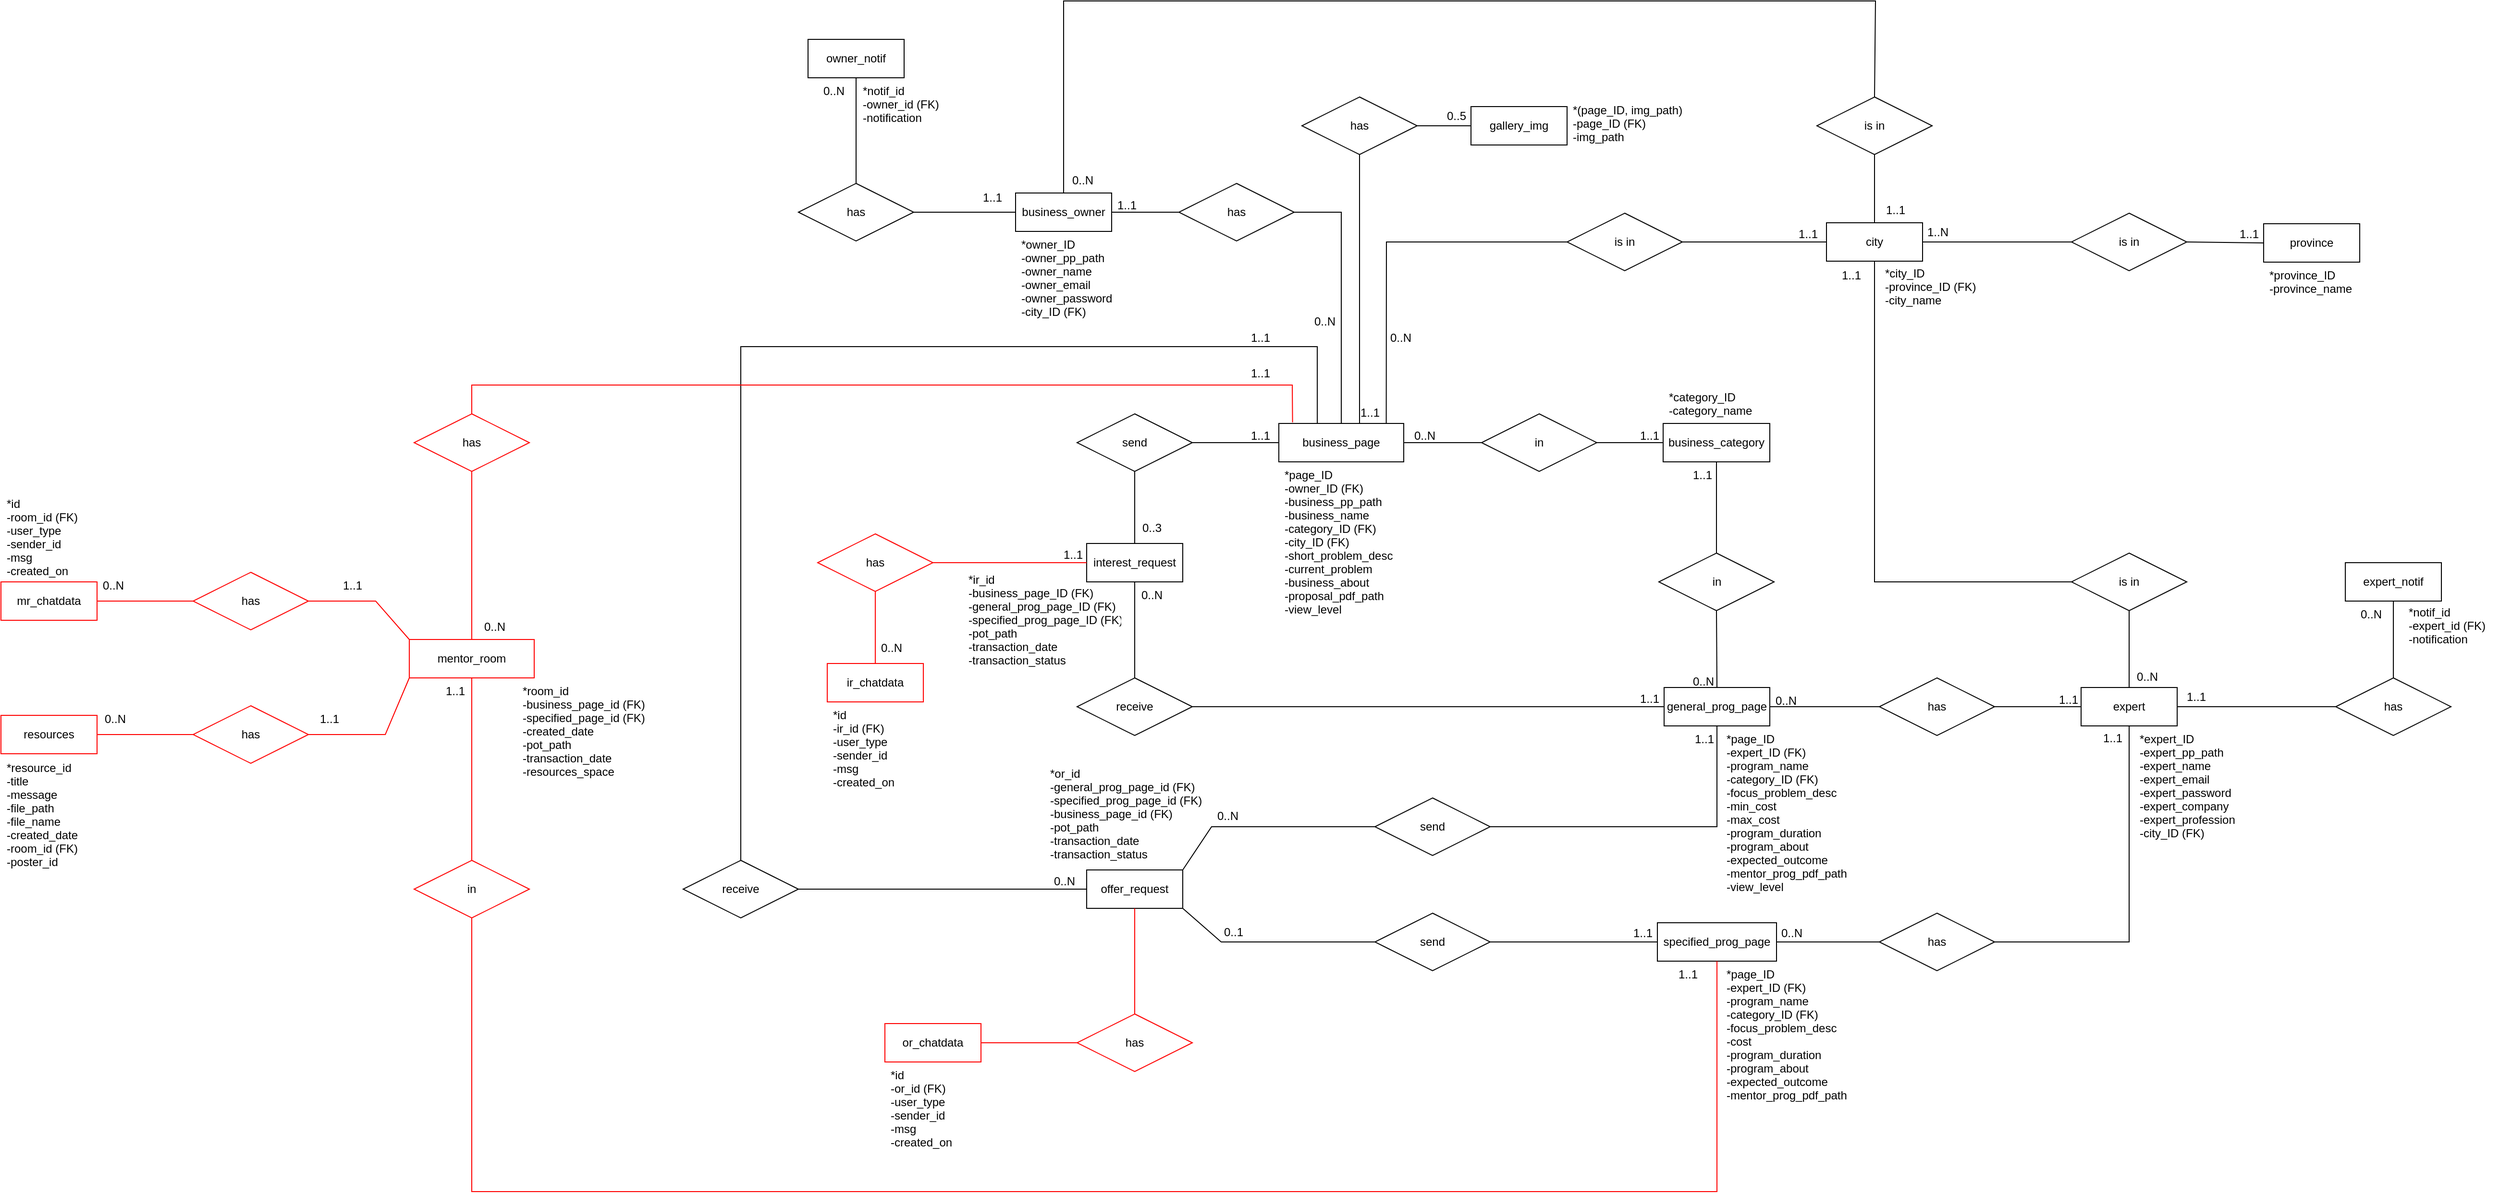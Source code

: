 <mxfile version="14.7.6" type="google"><diagram id="56Jv2GYge-hxZm409ZGD" name="Page-1"><mxGraphModel dx="2623" dy="1502" grid="1" gridSize="10" guides="1" tooltips="1" connect="1" arrows="1" fold="1" page="1" pageScale="1" pageWidth="850" pageHeight="1100" math="0" shadow="0"><root><mxCell id="0"/><mxCell id="1" parent="0"/><mxCell id="RQ4XxcJ_myaoVFRQcpxF-2" value="business_owner" style="whiteSpace=wrap;html=1;align=center;" parent="1" vertex="1"><mxGeometry x="166" y="-160" width="100" height="40" as="geometry"/></mxCell><mxCell id="RQ4XxcJ_myaoVFRQcpxF-5" value="*owner_ID&#10;-owner_pp_path&#10;-owner_name&#10;-owner_email&#10;-owner_password&#10;-city_ID (FK)" style="text;strokeColor=none;fillColor=none;spacingLeft=4;spacingRight=4;overflow=hidden;rotatable=0;points=[[0,0.5],[1,0.5]];portConstraint=eastwest;fontSize=12;" parent="1" vertex="1"><mxGeometry x="166" y="-120" width="114" height="120" as="geometry"/></mxCell><mxCell id="RQ4XxcJ_myaoVFRQcpxF-6" value="business_page" style="whiteSpace=wrap;html=1;align=center;" parent="1" vertex="1"><mxGeometry x="440" y="80" width="130" height="40" as="geometry"/></mxCell><mxCell id="RQ4XxcJ_myaoVFRQcpxF-7" value="has" style="shape=rhombus;perimeter=rhombusPerimeter;whiteSpace=wrap;html=1;align=center;" parent="1" vertex="1"><mxGeometry x="336" y="-170" width="120" height="60" as="geometry"/></mxCell><mxCell id="RQ4XxcJ_myaoVFRQcpxF-8" value="" style="endArrow=none;html=1;rounded=0;exitX=1;exitY=0.5;exitDx=0;exitDy=0;entryX=0;entryY=0.5;entryDx=0;entryDy=0;" parent="1" source="RQ4XxcJ_myaoVFRQcpxF-2" target="RQ4XxcJ_myaoVFRQcpxF-7" edge="1"><mxGeometry relative="1" as="geometry"><mxPoint x="266" y="-60" as="sourcePoint"/><mxPoint x="426" y="-60" as="targetPoint"/></mxGeometry></mxCell><mxCell id="RQ4XxcJ_myaoVFRQcpxF-9" value="" style="endArrow=none;html=1;rounded=0;exitX=1;exitY=0.5;exitDx=0;exitDy=0;entryX=0.5;entryY=0;entryDx=0;entryDy=0;" parent="1" source="RQ4XxcJ_myaoVFRQcpxF-7" target="RQ4XxcJ_myaoVFRQcpxF-6" edge="1"><mxGeometry relative="1" as="geometry"><mxPoint x="270" y="220" as="sourcePoint"/><mxPoint x="510" as="targetPoint"/><Array as="points"><mxPoint x="505" y="-140"/></Array></mxGeometry></mxCell><mxCell id="RQ4XxcJ_myaoVFRQcpxF-10" value="0..N" style="text;strokeColor=none;fillColor=none;spacingLeft=4;spacingRight=4;overflow=hidden;rotatable=0;points=[[0,0.5],[1,0.5]];portConstraint=eastwest;fontSize=12;" parent="1" vertex="1"><mxGeometry x="471" y="-40" width="40" height="30" as="geometry"/></mxCell><mxCell id="RQ4XxcJ_myaoVFRQcpxF-11" value="1..1" style="text;strokeColor=none;fillColor=none;spacingLeft=4;spacingRight=4;overflow=hidden;rotatable=0;points=[[0,0.5],[1,0.5]];portConstraint=eastwest;fontSize=12;" parent="1" vertex="1"><mxGeometry x="266" y="-161" width="40" height="30" as="geometry"/></mxCell><mxCell id="RQ4XxcJ_myaoVFRQcpxF-12" value="*page_ID&#10;-owner_ID (FK)&#10;-business_pp_path&#10;-business_name&#10;-category_ID (FK)&#10;-city_ID (FK)&#10;-short_problem_desc&#10;-current_problem&#10;-business_about&#10;-proposal_pdf_path&#10;-view_level" style="text;strokeColor=none;fillColor=none;spacingLeft=4;spacingRight=4;overflow=hidden;rotatable=0;points=[[0,0.5],[1,0.5]];portConstraint=eastwest;fontSize=12;" parent="1" vertex="1"><mxGeometry x="440" y="120" width="130" height="210" as="geometry"/></mxCell><mxCell id="RQ4XxcJ_myaoVFRQcpxF-13" value="gallery_img" style="whiteSpace=wrap;html=1;align=center;" parent="1" vertex="1"><mxGeometry x="640" y="-250" width="100" height="40" as="geometry"/></mxCell><mxCell id="RQ4XxcJ_myaoVFRQcpxF-14" value="has" style="shape=rhombus;perimeter=rhombusPerimeter;whiteSpace=wrap;html=1;align=center;" parent="1" vertex="1"><mxGeometry x="464" y="-260" width="120" height="60" as="geometry"/></mxCell><mxCell id="RQ4XxcJ_myaoVFRQcpxF-16" value="" style="endArrow=none;html=1;rounded=0;entryX=0.5;entryY=1;entryDx=0;entryDy=0;" parent="1" target="RQ4XxcJ_myaoVFRQcpxF-14" edge="1"><mxGeometry relative="1" as="geometry"><mxPoint x="524" y="80" as="sourcePoint"/><mxPoint x="524" y="-200" as="targetPoint"/></mxGeometry></mxCell><mxCell id="RQ4XxcJ_myaoVFRQcpxF-18" value="" style="endArrow=none;html=1;rounded=0;exitX=1;exitY=0.5;exitDx=0;exitDy=0;entryX=0;entryY=0.5;entryDx=0;entryDy=0;" parent="1" source="RQ4XxcJ_myaoVFRQcpxF-14" target="RQ4XxcJ_myaoVFRQcpxF-13" edge="1"><mxGeometry relative="1" as="geometry"><mxPoint x="490" y="-100" as="sourcePoint"/><mxPoint x="650" y="-100" as="targetPoint"/></mxGeometry></mxCell><mxCell id="RQ4XxcJ_myaoVFRQcpxF-19" value="0..5" style="text;strokeColor=none;fillColor=none;spacingLeft=4;spacingRight=4;overflow=hidden;rotatable=0;points=[[0,0.5],[1,0.5]];portConstraint=eastwest;fontSize=12;" parent="1" vertex="1"><mxGeometry x="609" y="-254" width="40" height="30" as="geometry"/></mxCell><mxCell id="RQ4XxcJ_myaoVFRQcpxF-20" value="1..1" style="text;strokeColor=none;fillColor=none;spacingLeft=4;spacingRight=4;overflow=hidden;rotatable=0;points=[[0,0.5],[1,0.5]];portConstraint=eastwest;fontSize=12;" parent="1" vertex="1"><mxGeometry x="519" y="55" width="40" height="30" as="geometry"/></mxCell><mxCell id="RQ4XxcJ_myaoVFRQcpxF-21" value="*(page_ID, img_path)&#10;-page_ID (FK)&#10;-img_path" style="text;strokeColor=none;fillColor=none;spacingLeft=4;spacingRight=4;overflow=hidden;rotatable=0;points=[[0,0.5],[1,0.5]];portConstraint=eastwest;fontSize=12;" parent="1" vertex="1"><mxGeometry x="740" y="-260" width="130" height="90" as="geometry"/></mxCell><mxCell id="RQ4XxcJ_myaoVFRQcpxF-22" value="expert" style="whiteSpace=wrap;html=1;align=center;" parent="1" vertex="1"><mxGeometry x="1275" y="355" width="100" height="40" as="geometry"/></mxCell><mxCell id="RQ4XxcJ_myaoVFRQcpxF-23" value="*expert_ID&#10;-expert_pp_path&#10;-expert_name&#10;-expert_email&#10;-expert_password&#10;-expert_company&#10;-expert_profession&#10;-city_ID (FK)&#10;" style="text;strokeColor=none;fillColor=none;spacingLeft=4;spacingRight=4;overflow=hidden;rotatable=0;points=[[0,0.5],[1,0.5]];portConstraint=eastwest;fontSize=12;" parent="1" vertex="1"><mxGeometry x="1330" y="395" width="120" height="130" as="geometry"/></mxCell><mxCell id="RQ4XxcJ_myaoVFRQcpxF-24" value="general_prog_page" style="whiteSpace=wrap;html=1;align=center;" parent="1" vertex="1"><mxGeometry x="841" y="355" width="110" height="40" as="geometry"/></mxCell><mxCell id="RQ4XxcJ_myaoVFRQcpxF-25" value="*page_ID&#10;-expert_ID (FK)&#10;-program_name&#10;-category_ID (FK)&#10;-focus_problem_desc&#10;-min_cost&#10;-max_cost&#10;-program_duration&#10;-program_about&#10;-expected_outcome&#10;-mentor_prog_pdf_path&#10;-view_level" style="text;strokeColor=none;fillColor=none;spacingLeft=4;spacingRight=4;overflow=hidden;rotatable=0;points=[[0,0.5],[1,0.5]];portConstraint=eastwest;fontSize=12;" parent="1" vertex="1"><mxGeometry x="900" y="395" width="160" height="190" as="geometry"/></mxCell><mxCell id="RQ4XxcJ_myaoVFRQcpxF-28" value="has" style="shape=rhombus;perimeter=rhombusPerimeter;whiteSpace=wrap;html=1;align=center;" parent="1" vertex="1"><mxGeometry x="1065" y="345" width="120" height="60" as="geometry"/></mxCell><mxCell id="RQ4XxcJ_myaoVFRQcpxF-29" value="" style="endArrow=none;html=1;rounded=0;exitX=0;exitY=0.5;exitDx=0;exitDy=0;entryX=1;entryY=0.5;entryDx=0;entryDy=0;" parent="1" source="RQ4XxcJ_myaoVFRQcpxF-22" target="RQ4XxcJ_myaoVFRQcpxF-28" edge="1"><mxGeometry relative="1" as="geometry"><mxPoint x="870" y="335" as="sourcePoint"/><mxPoint x="1030" y="335" as="targetPoint"/></mxGeometry></mxCell><mxCell id="RQ4XxcJ_myaoVFRQcpxF-30" value="" style="endArrow=none;html=1;rounded=0;exitX=0;exitY=0.5;exitDx=0;exitDy=0;entryX=1;entryY=0.5;entryDx=0;entryDy=0;" parent="1" source="RQ4XxcJ_myaoVFRQcpxF-28" target="RQ4XxcJ_myaoVFRQcpxF-24" edge="1"><mxGeometry relative="1" as="geometry"><mxPoint x="1049" y="195" as="sourcePoint"/><mxPoint x="1020" y="380" as="targetPoint"/></mxGeometry></mxCell><mxCell id="RQ4XxcJ_myaoVFRQcpxF-31" value="0..N" style="text;strokeColor=none;fillColor=none;spacingLeft=4;spacingRight=4;overflow=hidden;rotatable=0;points=[[0,0.5],[1,0.5]];portConstraint=eastwest;fontSize=12;" parent="1" vertex="1"><mxGeometry x="951" y="355" width="40" height="30" as="geometry"/></mxCell><mxCell id="RQ4XxcJ_myaoVFRQcpxF-32" value="1..1" style="text;strokeColor=none;fillColor=none;spacingLeft=4;spacingRight=4;overflow=hidden;rotatable=0;points=[[0,0.5],[1,0.5]];portConstraint=eastwest;fontSize=12;" parent="1" vertex="1"><mxGeometry x="1246" y="354" width="40" height="30" as="geometry"/></mxCell><mxCell id="RQ4XxcJ_myaoVFRQcpxF-35" value="business_category" style="whiteSpace=wrap;html=1;align=center;" parent="1" vertex="1"><mxGeometry x="840" y="80" width="111" height="40" as="geometry"/></mxCell><mxCell id="RQ4XxcJ_myaoVFRQcpxF-36" value="*category_ID&#10;-category_name" style="text;strokeColor=none;fillColor=none;spacingLeft=4;spacingRight=4;overflow=hidden;rotatable=0;points=[[0,0.5],[1,0.5]];portConstraint=eastwest;fontSize=12;" parent="1" vertex="1"><mxGeometry x="840" y="39" width="111" height="40" as="geometry"/></mxCell><mxCell id="RQ4XxcJ_myaoVFRQcpxF-38" value="in" style="shape=rhombus;perimeter=rhombusPerimeter;whiteSpace=wrap;html=1;align=center;" parent="1" vertex="1"><mxGeometry x="835.5" y="215" width="120" height="60" as="geometry"/></mxCell><mxCell id="RQ4XxcJ_myaoVFRQcpxF-39" value="" style="endArrow=none;html=1;rounded=0;entryX=0.5;entryY=1;entryDx=0;entryDy=0;exitX=0.5;exitY=0;exitDx=0;exitDy=0;" parent="1" source="RQ4XxcJ_myaoVFRQcpxF-24" target="RQ4XxcJ_myaoVFRQcpxF-38" edge="1"><mxGeometry relative="1" as="geometry"><mxPoint x="1310" y="40" as="sourcePoint"/><mxPoint x="1090" y="370" as="targetPoint"/></mxGeometry></mxCell><mxCell id="RQ4XxcJ_myaoVFRQcpxF-40" value="" style="endArrow=none;html=1;rounded=0;exitX=0.5;exitY=0;exitDx=0;exitDy=0;entryX=0.5;entryY=1;entryDx=0;entryDy=0;" parent="1" source="RQ4XxcJ_myaoVFRQcpxF-38" target="RQ4XxcJ_myaoVFRQcpxF-35" edge="1"><mxGeometry relative="1" as="geometry"><mxPoint x="665" y="640" as="sourcePoint"/><mxPoint x="970" y="140" as="targetPoint"/></mxGeometry></mxCell><mxCell id="RQ4XxcJ_myaoVFRQcpxF-41" value="1..1" style="text;strokeColor=none;fillColor=none;spacingLeft=4;spacingRight=4;overflow=hidden;rotatable=0;points=[[0,0.5],[1,0.5]];portConstraint=eastwest;fontSize=12;" parent="1" vertex="1"><mxGeometry x="810" y="79" width="40" height="30" as="geometry"/></mxCell><mxCell id="RQ4XxcJ_myaoVFRQcpxF-42" value="0..N" style="text;strokeColor=none;fillColor=none;spacingLeft=4;spacingRight=4;overflow=hidden;rotatable=0;points=[[0,0.5],[1,0.5]];portConstraint=eastwest;fontSize=12;" parent="1" vertex="1"><mxGeometry x="865" y="335" width="40" height="30" as="geometry"/></mxCell><mxCell id="RQ4XxcJ_myaoVFRQcpxF-43" value="in" style="shape=rhombus;perimeter=rhombusPerimeter;whiteSpace=wrap;html=1;align=center;" parent="1" vertex="1"><mxGeometry x="651" y="70" width="120" height="60" as="geometry"/></mxCell><mxCell id="RQ4XxcJ_myaoVFRQcpxF-44" value="" style="endArrow=none;html=1;rounded=0;entryX=0;entryY=0.5;entryDx=0;entryDy=0;exitX=1;exitY=0.5;exitDx=0;exitDy=0;" parent="1" source="RQ4XxcJ_myaoVFRQcpxF-6" target="RQ4XxcJ_myaoVFRQcpxF-43" edge="1"><mxGeometry relative="1" as="geometry"><mxPoint x="820" y="-80" as="sourcePoint"/><mxPoint x="1061" y="500.0" as="targetPoint"/><Array as="points"/></mxGeometry></mxCell><mxCell id="RQ4XxcJ_myaoVFRQcpxF-45" value="" style="endArrow=none;html=1;rounded=0;entryX=1;entryY=0.5;entryDx=0;entryDy=0;exitX=0;exitY=0.5;exitDx=0;exitDy=0;" parent="1" source="RQ4XxcJ_myaoVFRQcpxF-35" target="RQ4XxcJ_myaoVFRQcpxF-43" edge="1"><mxGeometry relative="1" as="geometry"><mxPoint x="790" y="130" as="sourcePoint"/><mxPoint x="1095" y="640" as="targetPoint"/></mxGeometry></mxCell><mxCell id="RQ4XxcJ_myaoVFRQcpxF-46" value="0..N" style="text;strokeColor=none;fillColor=none;spacingLeft=4;spacingRight=4;overflow=hidden;rotatable=0;points=[[0,0.5],[1,0.5]];portConstraint=eastwest;fontSize=12;" parent="1" vertex="1"><mxGeometry x="575" y="79" width="40" height="30" as="geometry"/></mxCell><mxCell id="RQ4XxcJ_myaoVFRQcpxF-47" value="1..1" style="text;strokeColor=none;fillColor=none;spacingLeft=4;spacingRight=4;overflow=hidden;rotatable=0;points=[[0,0.5],[1,0.5]];portConstraint=eastwest;fontSize=12;" parent="1" vertex="1"><mxGeometry x="865" y="120" width="40" height="30" as="geometry"/></mxCell><mxCell id="87dEAbkH488EoLrKw_zq-1" value="interest_request" style="whiteSpace=wrap;html=1;align=center;" parent="1" vertex="1"><mxGeometry x="240" y="205" width="100" height="40" as="geometry"/></mxCell><mxCell id="87dEAbkH488EoLrKw_zq-2" value="send" style="shape=rhombus;perimeter=rhombusPerimeter;whiteSpace=wrap;html=1;align=center;" parent="1" vertex="1"><mxGeometry x="230" y="70" width="120" height="60" as="geometry"/></mxCell><mxCell id="87dEAbkH488EoLrKw_zq-3" value="" style="endArrow=none;html=1;rounded=0;entryX=0;entryY=0.5;entryDx=0;entryDy=0;exitX=1;exitY=0.5;exitDx=0;exitDy=0;" parent="1" source="87dEAbkH488EoLrKw_zq-2" target="RQ4XxcJ_myaoVFRQcpxF-6" edge="1"><mxGeometry relative="1" as="geometry"><mxPoint x="100" y="20" as="sourcePoint"/><mxPoint x="260" y="20" as="targetPoint"/><Array as="points"/></mxGeometry></mxCell><mxCell id="87dEAbkH488EoLrKw_zq-5" value="" style="endArrow=none;html=1;rounded=0;exitX=0.5;exitY=1;exitDx=0;exitDy=0;entryX=0.5;entryY=0;entryDx=0;entryDy=0;" parent="1" source="87dEAbkH488EoLrKw_zq-2" target="87dEAbkH488EoLrKw_zq-1" edge="1"><mxGeometry relative="1" as="geometry"><mxPoint x="150" y="175" as="sourcePoint"/><mxPoint x="310" y="175" as="targetPoint"/></mxGeometry></mxCell><mxCell id="87dEAbkH488EoLrKw_zq-8" value="0..3" style="text;strokeColor=none;fillColor=none;spacingLeft=4;spacingRight=4;overflow=hidden;rotatable=0;points=[[0,0.5],[1,0.5]];portConstraint=eastwest;fontSize=12;" parent="1" vertex="1"><mxGeometry x="292" y="175" width="40" height="30" as="geometry"/></mxCell><mxCell id="87dEAbkH488EoLrKw_zq-9" value="1..1" style="text;strokeColor=none;fillColor=none;spacingLeft=4;spacingRight=4;overflow=hidden;rotatable=0;points=[[0,0.5],[1,0.5]];portConstraint=eastwest;fontSize=12;" parent="1" vertex="1"><mxGeometry x="405" y="79" width="40" height="30" as="geometry"/></mxCell><mxCell id="87dEAbkH488EoLrKw_zq-10" value="*ir_id&#10;-business_page_ID (FK)&#10;-general_prog_page_ID (FK)&#10;-specified_prog_page_ID (FK)&#10;-pot_path&#10;-transaction_date&#10;-transaction_status" style="text;strokeColor=none;fillColor=none;spacingLeft=4;spacingRight=4;overflow=hidden;rotatable=0;points=[[0,0.5],[1,0.5]];portConstraint=eastwest;fontSize=12;" parent="1" vertex="1"><mxGeometry x="111" y="229" width="170" height="121" as="geometry"/></mxCell><mxCell id="87dEAbkH488EoLrKw_zq-12" value="receive" style="shape=rhombus;perimeter=rhombusPerimeter;whiteSpace=wrap;html=1;align=center;" parent="1" vertex="1"><mxGeometry x="230" y="345" width="120" height="60" as="geometry"/></mxCell><mxCell id="87dEAbkH488EoLrKw_zq-13" value="" style="endArrow=none;html=1;rounded=0;exitX=0.5;exitY=1;exitDx=0;exitDy=0;entryX=0.5;entryY=0;entryDx=0;entryDy=0;" parent="1" source="87dEAbkH488EoLrKw_zq-1" target="87dEAbkH488EoLrKw_zq-12" edge="1"><mxGeometry relative="1" as="geometry"><mxPoint x="440" y="385" as="sourcePoint"/><mxPoint x="600" y="385" as="targetPoint"/></mxGeometry></mxCell><mxCell id="87dEAbkH488EoLrKw_zq-14" value="" style="endArrow=none;html=1;rounded=0;exitX=1;exitY=0.5;exitDx=0;exitDy=0;entryX=0;entryY=0.5;entryDx=0;entryDy=0;" parent="1" source="87dEAbkH488EoLrKw_zq-12" target="RQ4XxcJ_myaoVFRQcpxF-24" edge="1"><mxGeometry relative="1" as="geometry"><mxPoint x="-110" y="430" as="sourcePoint"/><mxPoint x="900" y="440" as="targetPoint"/><Array as="points"/></mxGeometry></mxCell><mxCell id="87dEAbkH488EoLrKw_zq-15" value="0..N" style="text;strokeColor=none;fillColor=none;spacingLeft=4;spacingRight=4;overflow=hidden;rotatable=0;points=[[0,0.5],[1,0.5]];portConstraint=eastwest;fontSize=12;" parent="1" vertex="1"><mxGeometry x="291" y="245" width="40" height="30" as="geometry"/></mxCell><mxCell id="87dEAbkH488EoLrKw_zq-16" value="1..1" style="text;strokeColor=none;fillColor=none;spacingLeft=4;spacingRight=4;overflow=hidden;rotatable=0;points=[[0,0.5],[1,0.5]];portConstraint=eastwest;fontSize=12;" parent="1" vertex="1"><mxGeometry x="810" y="353" width="40" height="30" as="geometry"/></mxCell><mxCell id="87dEAbkH488EoLrKw_zq-22" value="specified_prog_page" style="whiteSpace=wrap;html=1;align=center;" parent="1" vertex="1"><mxGeometry x="834" y="600" width="124" height="40" as="geometry"/></mxCell><mxCell id="87dEAbkH488EoLrKw_zq-23" value="has" style="shape=rhombus;perimeter=rhombusPerimeter;whiteSpace=wrap;html=1;align=center;" parent="1" vertex="1"><mxGeometry x="1065" y="590" width="120" height="60" as="geometry"/></mxCell><mxCell id="87dEAbkH488EoLrKw_zq-24" value="" style="endArrow=none;html=1;rounded=0;exitX=0.5;exitY=1;exitDx=0;exitDy=0;entryX=1;entryY=0.5;entryDx=0;entryDy=0;" parent="1" source="RQ4XxcJ_myaoVFRQcpxF-22" target="87dEAbkH488EoLrKw_zq-23" edge="1"><mxGeometry relative="1" as="geometry"><mxPoint x="1160" y="480" as="sourcePoint"/><mxPoint x="1325" y="620" as="targetPoint"/><Array as="points"><mxPoint x="1325" y="620"/></Array></mxGeometry></mxCell><mxCell id="87dEAbkH488EoLrKw_zq-25" value="" style="endArrow=none;html=1;rounded=0;exitX=1;exitY=0.5;exitDx=0;exitDy=0;entryX=0;entryY=0.5;entryDx=0;entryDy=0;" parent="1" source="87dEAbkH488EoLrKw_zq-22" target="87dEAbkH488EoLrKw_zq-23" edge="1"><mxGeometry relative="1" as="geometry"><mxPoint x="1080" y="740" as="sourcePoint"/><mxPoint x="1240" y="740" as="targetPoint"/></mxGeometry></mxCell><mxCell id="87dEAbkH488EoLrKw_zq-26" value="*page_ID&#10;-expert_ID (FK)&#10;-program_name&#10;-category_ID (FK)&#10;-focus_problem_desc&#10;-cost&#10;-program_duration&#10;-program_about&#10;-expected_outcome&#10;-mentor_prog_pdf_path" style="text;strokeColor=none;fillColor=none;spacingLeft=4;spacingRight=4;overflow=hidden;rotatable=0;points=[[0,0.5],[1,0.5]];portConstraint=eastwest;fontSize=12;" parent="1" vertex="1"><mxGeometry x="900" y="640" width="160" height="170" as="geometry"/></mxCell><mxCell id="87dEAbkH488EoLrKw_zq-29" value="send" style="shape=rhombus;perimeter=rhombusPerimeter;whiteSpace=wrap;html=1;align=center;" parent="1" vertex="1"><mxGeometry x="540" y="470" width="120" height="60" as="geometry"/></mxCell><mxCell id="87dEAbkH488EoLrKw_zq-30" value="" style="endArrow=none;html=1;rounded=0;exitX=0.5;exitY=1;exitDx=0;exitDy=0;entryX=1;entryY=0.5;entryDx=0;entryDy=0;" parent="1" source="RQ4XxcJ_myaoVFRQcpxF-24" target="87dEAbkH488EoLrKw_zq-29" edge="1"><mxGeometry relative="1" as="geometry"><mxPoint x="670" y="420" as="sourcePoint"/><mxPoint x="830" y="420" as="targetPoint"/><Array as="points"><mxPoint x="896" y="500"/></Array></mxGeometry></mxCell><mxCell id="87dEAbkH488EoLrKw_zq-31" value="" style="endArrow=none;html=1;rounded=0;exitX=1;exitY=0;exitDx=0;exitDy=0;entryX=0;entryY=0.5;entryDx=0;entryDy=0;" parent="1" source="hScywcpAkUDBqPMmR8fS-2" target="87dEAbkH488EoLrKw_zq-29" edge="1"><mxGeometry relative="1" as="geometry"><mxPoint x="358" y="500" as="sourcePoint"/><mxPoint x="670" y="440" as="targetPoint"/><Array as="points"><mxPoint x="370" y="500"/></Array></mxGeometry></mxCell><mxCell id="87dEAbkH488EoLrKw_zq-38" value="1..1" style="text;strokeColor=none;fillColor=none;spacingLeft=4;spacingRight=4;overflow=hidden;rotatable=0;points=[[0,0.5],[1,0.5]];portConstraint=eastwest;fontSize=12;" parent="1" vertex="1"><mxGeometry x="867" y="395" width="40" height="30" as="geometry"/></mxCell><mxCell id="87dEAbkH488EoLrKw_zq-43" value="0..N" style="text;strokeColor=none;fillColor=none;spacingLeft=4;spacingRight=4;overflow=hidden;rotatable=0;points=[[0,0.5],[1,0.5]];portConstraint=eastwest;fontSize=12;" parent="1" vertex="1"><mxGeometry x="957" y="597" width="40" height="30" as="geometry"/></mxCell><mxCell id="87dEAbkH488EoLrKw_zq-44" value="1..1" style="text;strokeColor=none;fillColor=none;spacingLeft=4;spacingRight=4;overflow=hidden;rotatable=0;points=[[0,0.5],[1,0.5]];portConstraint=eastwest;fontSize=12;" parent="1" vertex="1"><mxGeometry x="1292" y="394" width="40" height="30" as="geometry"/></mxCell><mxCell id="87dEAbkH488EoLrKw_zq-65" value="send" style="shape=rhombus;perimeter=rhombusPerimeter;whiteSpace=wrap;html=1;align=center;" parent="1" vertex="1"><mxGeometry x="540" y="590" width="120" height="60" as="geometry"/></mxCell><mxCell id="87dEAbkH488EoLrKw_zq-66" value="" style="endArrow=none;html=1;rounded=0;exitX=1;exitY=0.5;exitDx=0;exitDy=0;entryX=0;entryY=0.5;entryDx=0;entryDy=0;" parent="1" source="87dEAbkH488EoLrKw_zq-65" target="87dEAbkH488EoLrKw_zq-22" edge="1"><mxGeometry relative="1" as="geometry"><mxPoint x="620" y="710" as="sourcePoint"/><mxPoint x="780" y="710" as="targetPoint"/></mxGeometry></mxCell><mxCell id="87dEAbkH488EoLrKw_zq-67" value="" style="endArrow=none;html=1;rounded=0;exitX=1;exitY=1;exitDx=0;exitDy=0;entryX=0;entryY=0.5;entryDx=0;entryDy=0;" parent="1" source="hScywcpAkUDBqPMmR8fS-2" target="87dEAbkH488EoLrKw_zq-65" edge="1"><mxGeometry relative="1" as="geometry"><mxPoint x="361" y="620" as="sourcePoint"/><mxPoint x="760" y="640" as="targetPoint"/><Array as="points"><mxPoint x="380" y="620"/></Array></mxGeometry></mxCell><mxCell id="87dEAbkH488EoLrKw_zq-69" value="1..1" style="text;strokeColor=none;fillColor=none;spacingLeft=4;spacingRight=4;overflow=hidden;rotatable=0;points=[[0,0.5],[1,0.5]];portConstraint=eastwest;fontSize=12;" parent="1" vertex="1"><mxGeometry x="803" y="597" width="40" height="30" as="geometry"/></mxCell><mxCell id="87dEAbkH488EoLrKw_zq-71" value="receive" style="shape=rhombus;perimeter=rhombusPerimeter;whiteSpace=wrap;html=1;align=center;" parent="1" vertex="1"><mxGeometry x="-180" y="535" width="120" height="60" as="geometry"/></mxCell><mxCell id="87dEAbkH488EoLrKw_zq-73" value="" style="endArrow=none;html=1;rounded=0;entryX=0.5;entryY=0;entryDx=0;entryDy=0;exitX=0.308;exitY=-0.001;exitDx=0;exitDy=0;exitPerimeter=0;" parent="1" source="RQ4XxcJ_myaoVFRQcpxF-6" target="87dEAbkH488EoLrKw_zq-71" edge="1"><mxGeometry relative="1" as="geometry"><mxPoint x="480" as="sourcePoint"/><mxPoint y="470" as="targetPoint"/><Array as="points"><mxPoint x="480"/><mxPoint x="-120"/></Array></mxGeometry></mxCell><mxCell id="87dEAbkH488EoLrKw_zq-77" value="1..1" style="text;strokeColor=none;fillColor=none;spacingLeft=4;spacingRight=4;overflow=hidden;rotatable=0;points=[[0,0.5],[1,0.5]];portConstraint=eastwest;fontSize=12;" parent="1" vertex="1"><mxGeometry x="405" y="-23" width="40" height="30" as="geometry"/></mxCell><mxCell id="PFNop3vmHrdQkS1Dq-C8-2" value="province" style="whiteSpace=wrap;html=1;align=center;" parent="1" vertex="1"><mxGeometry x="1465" y="-128" width="100" height="40" as="geometry"/></mxCell><mxCell id="PFNop3vmHrdQkS1Dq-C8-3" value="*province_ID&#10;-province_name" style="text;strokeColor=none;fillColor=none;spacingLeft=4;spacingRight=4;overflow=hidden;rotatable=0;points=[[0,0.5],[1,0.5]];portConstraint=eastwest;fontSize=12;" parent="1" vertex="1"><mxGeometry x="1465" y="-88" width="100" height="60" as="geometry"/></mxCell><mxCell id="PFNop3vmHrdQkS1Dq-C8-4" value="is in" style="shape=rhombus;perimeter=rhombusPerimeter;whiteSpace=wrap;html=1;align=center;" parent="1" vertex="1"><mxGeometry x="1265" y="-139" width="120" height="60" as="geometry"/></mxCell><mxCell id="PFNop3vmHrdQkS1Dq-C8-6" value="city" style="whiteSpace=wrap;html=1;align=center;" parent="1" vertex="1"><mxGeometry x="1010" y="-129" width="100" height="40" as="geometry"/></mxCell><mxCell id="PFNop3vmHrdQkS1Dq-C8-7" value="*city_ID&#10;-province_ID (FK)&#10;-city_name" style="text;strokeColor=none;fillColor=none;spacingLeft=4;spacingRight=4;overflow=hidden;rotatable=0;points=[[0,0.5],[1,0.5]];portConstraint=eastwest;fontSize=12;" parent="1" vertex="1"><mxGeometry x="1065" y="-90" width="110" height="60" as="geometry"/></mxCell><mxCell id="PFNop3vmHrdQkS1Dq-C8-9" value="" style="endArrow=none;html=1;rounded=0;entryX=1;entryY=0.5;entryDx=0;entryDy=0;exitX=0;exitY=0.5;exitDx=0;exitDy=0;" parent="1" source="PFNop3vmHrdQkS1Dq-C8-2" target="PFNop3vmHrdQkS1Dq-C8-4" edge="1"><mxGeometry relative="1" as="geometry"><mxPoint x="1425" y="-68" as="sourcePoint"/><mxPoint x="1275" y="-28" as="targetPoint"/></mxGeometry></mxCell><mxCell id="PFNop3vmHrdQkS1Dq-C8-10" value="" style="endArrow=none;html=1;rounded=0;entryX=1;entryY=0.5;entryDx=0;entryDy=0;exitX=0;exitY=0.5;exitDx=0;exitDy=0;" parent="1" source="PFNop3vmHrdQkS1Dq-C8-4" target="PFNop3vmHrdQkS1Dq-C8-6" edge="1"><mxGeometry relative="1" as="geometry"><mxPoint x="1334" y="-29" as="sourcePoint"/><mxPoint x="1474" y="-149" as="targetPoint"/></mxGeometry></mxCell><mxCell id="PFNop3vmHrdQkS1Dq-C8-11" value="1..N" style="text;strokeColor=none;fillColor=none;spacingLeft=4;spacingRight=4;overflow=hidden;rotatable=0;points=[[0,0.5],[1,0.5]];portConstraint=eastwest;fontSize=12;" parent="1" vertex="1"><mxGeometry x="1109" y="-133" width="40" height="30" as="geometry"/></mxCell><mxCell id="PFNop3vmHrdQkS1Dq-C8-12" value="1..1" style="text;strokeColor=none;fillColor=none;spacingLeft=4;spacingRight=4;overflow=hidden;rotatable=0;points=[[0,0.5],[1,0.5]];portConstraint=eastwest;fontSize=12;" parent="1" vertex="1"><mxGeometry x="1434" y="-131" width="40" height="30" as="geometry"/></mxCell><mxCell id="PFNop3vmHrdQkS1Dq-C8-13" value="is in" style="shape=rhombus;perimeter=rhombusPerimeter;whiteSpace=wrap;html=1;align=center;" parent="1" vertex="1"><mxGeometry x="1000" y="-260" width="120" height="60" as="geometry"/></mxCell><mxCell id="PFNop3vmHrdQkS1Dq-C8-14" value="" style="endArrow=none;html=1;rounded=0;exitX=0.5;exitY=0;exitDx=0;exitDy=0;entryX=0.5;entryY=0;entryDx=0;entryDy=0;" parent="1" source="RQ4XxcJ_myaoVFRQcpxF-2" target="PFNop3vmHrdQkS1Dq-C8-13" edge="1"><mxGeometry relative="1" as="geometry"><mxPoint x="270" y="-370" as="sourcePoint"/><mxPoint x="430" y="-370" as="targetPoint"/><Array as="points"><mxPoint x="216" y="-360"/><mxPoint x="1061" y="-360"/></Array></mxGeometry></mxCell><mxCell id="PFNop3vmHrdQkS1Dq-C8-15" value="" style="endArrow=none;html=1;rounded=0;exitX=0.5;exitY=1;exitDx=0;exitDy=0;entryX=0.5;entryY=0;entryDx=0;entryDy=0;" parent="1" source="PFNop3vmHrdQkS1Dq-C8-13" target="PFNop3vmHrdQkS1Dq-C8-6" edge="1"><mxGeometry relative="1" as="geometry"><mxPoint x="770" y="-110" as="sourcePoint"/><mxPoint x="930" y="-110" as="targetPoint"/></mxGeometry></mxCell><mxCell id="PFNop3vmHrdQkS1Dq-C8-17" value="1..1" style="text;strokeColor=none;fillColor=none;spacingLeft=4;spacingRight=4;overflow=hidden;rotatable=0;points=[[0,0.5],[1,0.5]];portConstraint=eastwest;fontSize=12;" parent="1" vertex="1"><mxGeometry x="1066" y="-156" width="40" height="30" as="geometry"/></mxCell><mxCell id="PFNop3vmHrdQkS1Dq-C8-18" value="0..N" style="text;strokeColor=none;fillColor=none;spacingLeft=4;spacingRight=4;overflow=hidden;rotatable=0;points=[[0,0.5],[1,0.5]];portConstraint=eastwest;fontSize=12;" parent="1" vertex="1"><mxGeometry x="219" y="-187" width="40" height="30" as="geometry"/></mxCell><mxCell id="PFNop3vmHrdQkS1Dq-C8-19" value="" style="endArrow=none;html=1;rounded=0;exitX=0.86;exitY=0.005;exitDx=0;exitDy=0;entryX=0;entryY=0.5;entryDx=0;entryDy=0;exitPerimeter=0;" parent="1" source="RQ4XxcJ_myaoVFRQcpxF-6" target="PFNop3vmHrdQkS1Dq-C8-20" edge="1"><mxGeometry relative="1" as="geometry"><mxPoint x="630" y="10" as="sourcePoint"/><mxPoint x="660" y="-30" as="targetPoint"/><Array as="points"><mxPoint x="552" y="-109"/></Array></mxGeometry></mxCell><mxCell id="PFNop3vmHrdQkS1Dq-C8-20" value="is in" style="shape=rhombus;perimeter=rhombusPerimeter;whiteSpace=wrap;html=1;align=center;" parent="1" vertex="1"><mxGeometry x="740" y="-139" width="120" height="60" as="geometry"/></mxCell><mxCell id="PFNop3vmHrdQkS1Dq-C8-21" value="" style="endArrow=none;html=1;rounded=0;exitX=1;exitY=0.5;exitDx=0;exitDy=0;entryX=0;entryY=0.5;entryDx=0;entryDy=0;" parent="1" source="PFNop3vmHrdQkS1Dq-C8-20" target="PFNop3vmHrdQkS1Dq-C8-6" edge="1"><mxGeometry relative="1" as="geometry"><mxPoint x="740" y="-170" as="sourcePoint"/><mxPoint x="900" y="-170" as="targetPoint"/></mxGeometry></mxCell><mxCell id="PFNop3vmHrdQkS1Dq-C8-22" value="1..1" style="text;strokeColor=none;fillColor=none;spacingLeft=4;spacingRight=4;overflow=hidden;rotatable=0;points=[[0,0.5],[1,0.5]];portConstraint=eastwest;fontSize=12;" parent="1" vertex="1"><mxGeometry x="975" y="-131" width="40" height="30" as="geometry"/></mxCell><mxCell id="PFNop3vmHrdQkS1Dq-C8-23" value="is in" style="shape=rhombus;perimeter=rhombusPerimeter;whiteSpace=wrap;html=1;align=center;" parent="1" vertex="1"><mxGeometry x="1265" y="215" width="120" height="60" as="geometry"/></mxCell><mxCell id="PFNop3vmHrdQkS1Dq-C8-24" value="" style="endArrow=none;html=1;rounded=0;exitX=0.5;exitY=1;exitDx=0;exitDy=0;entryX=0;entryY=0.5;entryDx=0;entryDy=0;" parent="1" source="PFNop3vmHrdQkS1Dq-C8-6" target="PFNop3vmHrdQkS1Dq-C8-23" edge="1"><mxGeometry relative="1" as="geometry"><mxPoint x="1010" y="90" as="sourcePoint"/><mxPoint x="1170" y="90" as="targetPoint"/><Array as="points"><mxPoint x="1060" y="245"/></Array></mxGeometry></mxCell><mxCell id="PFNop3vmHrdQkS1Dq-C8-25" value="" style="endArrow=none;html=1;rounded=0;exitX=0.5;exitY=1;exitDx=0;exitDy=0;entryX=0.5;entryY=0;entryDx=0;entryDy=0;" parent="1" source="PFNop3vmHrdQkS1Dq-C8-23" target="RQ4XxcJ_myaoVFRQcpxF-22" edge="1"><mxGeometry relative="1" as="geometry"><mxPoint x="1250" y="150" as="sourcePoint"/><mxPoint x="1410" y="150" as="targetPoint"/></mxGeometry></mxCell><mxCell id="PFNop3vmHrdQkS1Dq-C8-26" value="1..1" style="text;strokeColor=none;fillColor=none;spacingLeft=4;spacingRight=4;overflow=hidden;rotatable=0;points=[[0,0.5],[1,0.5]];portConstraint=eastwest;fontSize=12;" parent="1" vertex="1"><mxGeometry x="1020" y="-88" width="40" height="30" as="geometry"/></mxCell><mxCell id="PFNop3vmHrdQkS1Dq-C8-27" value="0..N" style="text;strokeColor=none;fillColor=none;spacingLeft=4;spacingRight=4;overflow=hidden;rotatable=0;points=[[0,0.5],[1,0.5]];portConstraint=eastwest;fontSize=12;" parent="1" vertex="1"><mxGeometry x="1327" y="330" width="40" height="30" as="geometry"/></mxCell><mxCell id="PFNop3vmHrdQkS1Dq-C8-28" value="0..N" style="text;strokeColor=none;fillColor=none;spacingLeft=4;spacingRight=4;overflow=hidden;rotatable=0;points=[[0,0.5],[1,0.5]];portConstraint=eastwest;fontSize=12;" parent="1" vertex="1"><mxGeometry x="550" y="-23" width="40" height="30" as="geometry"/></mxCell><mxCell id="IMqGhxxYExfGuGfeMHa4-1" value="ir_chatdata" style="whiteSpace=wrap;html=1;align=center;strokeColor=#FF0000;" parent="1" vertex="1"><mxGeometry x="-30" y="330" width="100" height="40" as="geometry"/></mxCell><mxCell id="IMqGhxxYExfGuGfeMHa4-2" value="" style="endArrow=none;html=1;rounded=0;strokeColor=#FF0000;exitX=0.5;exitY=0;exitDx=0;exitDy=0;entryX=0.5;entryY=1;entryDx=0;entryDy=0;" parent="1" source="IMqGhxxYExfGuGfeMHa4-1" target="IMqGhxxYExfGuGfeMHa4-3" edge="1"><mxGeometry relative="1" as="geometry"><mxPoint x="-540" y="15" as="sourcePoint"/><mxPoint x="-330" y="225" as="targetPoint"/></mxGeometry></mxCell><mxCell id="IMqGhxxYExfGuGfeMHa4-3" value="has" style="shape=rhombus;perimeter=rhombusPerimeter;whiteSpace=wrap;html=1;align=center;strokeColor=#FF0000;" parent="1" vertex="1"><mxGeometry x="-40" y="195" width="120" height="60" as="geometry"/></mxCell><mxCell id="IMqGhxxYExfGuGfeMHa4-4" value="" style="endArrow=none;html=1;rounded=0;strokeColor=#FF0000;exitX=1;exitY=0.5;exitDx=0;exitDy=0;entryX=0;entryY=0.5;entryDx=0;entryDy=0;" parent="1" source="IMqGhxxYExfGuGfeMHa4-3" target="87dEAbkH488EoLrKw_zq-1" edge="1"><mxGeometry relative="1" as="geometry"><mxPoint x="-280" y="260" as="sourcePoint"/><mxPoint x="150" y="170" as="targetPoint"/></mxGeometry></mxCell><mxCell id="IMqGhxxYExfGuGfeMHa4-5" value="0..N" style="text;strokeColor=none;fillColor=none;spacingLeft=4;spacingRight=4;overflow=hidden;rotatable=0;points=[[0,0.5],[1,0.5]];portConstraint=eastwest;fontSize=12;" parent="1" vertex="1"><mxGeometry x="20" y="300" width="40" height="30" as="geometry"/></mxCell><mxCell id="IMqGhxxYExfGuGfeMHa4-6" value="1..1" style="text;strokeColor=none;fillColor=none;spacingLeft=4;spacingRight=4;overflow=hidden;rotatable=0;points=[[0,0.5],[1,0.5]];portConstraint=eastwest;fontSize=12;" parent="1" vertex="1"><mxGeometry x="210" y="203" width="40" height="30" as="geometry"/></mxCell><mxCell id="IMqGhxxYExfGuGfeMHa4-7" value="*id&#10;-ir_id (FK)&#10;-user_type&#10;-sender_id&#10;-msg&#10;-created_on" style="text;strokeColor=none;fillColor=none;spacingLeft=4;spacingRight=4;overflow=hidden;rotatable=0;points=[[0,0.5],[1,0.5]];portConstraint=eastwest;fontSize=12;" parent="1" vertex="1"><mxGeometry x="-30" y="370" width="100" height="95" as="geometry"/></mxCell><mxCell id="hScywcpAkUDBqPMmR8fS-2" value="offer_request" style="whiteSpace=wrap;html=1;align=center;" parent="1" vertex="1"><mxGeometry x="240" y="545" width="100" height="40" as="geometry"/></mxCell><mxCell id="hScywcpAkUDBqPMmR8fS-3" value="*or_id&#10;-general_prog_page_id (FK)&#10;-specified_prog_page_id (FK)&#10;-business_page_id (FK)&#10;-pot_path&#10;-transaction_date&#10;-transaction_status" style="text;strokeColor=none;fillColor=none;spacingLeft=4;spacingRight=4;overflow=hidden;rotatable=0;points=[[0,0.5],[1,0.5]];portConstraint=eastwest;fontSize=12;" parent="1" vertex="1"><mxGeometry x="196" y="431" width="180" height="116" as="geometry"/></mxCell><mxCell id="hScywcpAkUDBqPMmR8fS-4" value="0..1" style="text;strokeColor=none;fillColor=none;spacingLeft=4;spacingRight=4;overflow=hidden;rotatable=0;points=[[0,0.5],[1,0.5]];portConstraint=eastwest;fontSize=12;" parent="1" vertex="1"><mxGeometry x="377" y="596" width="40" height="30" as="geometry"/></mxCell><mxCell id="hScywcpAkUDBqPMmR8fS-5" value="0..N" style="text;strokeColor=none;fillColor=none;spacingLeft=4;spacingRight=4;overflow=hidden;rotatable=0;points=[[0,0.5],[1,0.5]];portConstraint=eastwest;fontSize=12;" parent="1" vertex="1"><mxGeometry x="370" y="475" width="40" height="30" as="geometry"/></mxCell><mxCell id="hScywcpAkUDBqPMmR8fS-8" value="" style="endArrow=none;html=1;rounded=0;exitX=1;exitY=0.5;exitDx=0;exitDy=0;entryX=0;entryY=0.5;entryDx=0;entryDy=0;" parent="1" source="87dEAbkH488EoLrKw_zq-71" target="hScywcpAkUDBqPMmR8fS-2" edge="1"><mxGeometry relative="1" as="geometry"><mxPoint x="110" y="480" as="sourcePoint"/><mxPoint x="270" y="480" as="targetPoint"/></mxGeometry></mxCell><mxCell id="hScywcpAkUDBqPMmR8fS-9" value="0..N" style="text;strokeColor=none;fillColor=none;spacingLeft=4;spacingRight=4;overflow=hidden;rotatable=0;points=[[0,0.5],[1,0.5]];portConstraint=eastwest;fontSize=12;" parent="1" vertex="1"><mxGeometry x="200" y="543" width="40" height="30" as="geometry"/></mxCell><mxCell id="TuYqPQuLwTQPCjXJRYMZ-1" value="has" style="shape=rhombus;perimeter=rhombusPerimeter;whiteSpace=wrap;html=1;align=center;strokeColor=#FF0000;" parent="1" vertex="1"><mxGeometry x="230" y="695" width="120" height="60" as="geometry"/></mxCell><mxCell id="TuYqPQuLwTQPCjXJRYMZ-2" value="" style="endArrow=none;html=1;rounded=0;strokeColor=#FF0000;entryX=0.5;entryY=1;entryDx=0;entryDy=0;exitX=0.5;exitY=0;exitDx=0;exitDy=0;" parent="1" source="TuYqPQuLwTQPCjXJRYMZ-1" target="hScywcpAkUDBqPMmR8fS-2" edge="1"><mxGeometry relative="1" as="geometry"><mxPoint x="80" y="530" as="sourcePoint"/><mxPoint x="240" y="530" as="targetPoint"/></mxGeometry></mxCell><mxCell id="TuYqPQuLwTQPCjXJRYMZ-3" value="or_chatdata" style="whiteSpace=wrap;html=1;align=center;strokeColor=#FF0000;" parent="1" vertex="1"><mxGeometry x="30" y="705" width="100" height="40" as="geometry"/></mxCell><mxCell id="TuYqPQuLwTQPCjXJRYMZ-4" value="" style="endArrow=none;html=1;rounded=0;strokeColor=#FF0000;exitX=1;exitY=0.5;exitDx=0;exitDy=0;entryX=0;entryY=0.5;entryDx=0;entryDy=0;" parent="1" source="TuYqPQuLwTQPCjXJRYMZ-3" target="TuYqPQuLwTQPCjXJRYMZ-1" edge="1"><mxGeometry relative="1" as="geometry"><mxPoint x="10" y="660" as="sourcePoint"/><mxPoint x="230" y="730" as="targetPoint"/></mxGeometry></mxCell><mxCell id="TuYqPQuLwTQPCjXJRYMZ-5" value="*id&#10;-or_id (FK)&#10;-user_type&#10;-sender_id&#10;-msg&#10;-created_on" style="text;strokeColor=none;fillColor=none;spacingLeft=4;spacingRight=4;overflow=hidden;rotatable=0;points=[[0,0.5],[1,0.5]];portConstraint=eastwest;fontSize=12;" parent="1" vertex="1"><mxGeometry x="30" y="745" width="100" height="95" as="geometry"/></mxCell><mxCell id="DwPiwpPGiKs6kzLOlQ5_-2" value="mentor_room" style="whiteSpace=wrap;html=1;align=center;strokeColor=#FF0000;" parent="1" vertex="1"><mxGeometry x="-465" y="305" width="130" height="40" as="geometry"/></mxCell><mxCell id="DwPiwpPGiKs6kzLOlQ5_-3" value="" style="endArrow=none;html=1;rounded=0;strokeColor=#FF0000;exitX=0.5;exitY=0;exitDx=0;exitDy=0;entryX=0.5;entryY=1;entryDx=0;entryDy=0;" parent="1" source="DwPiwpPGiKs6kzLOlQ5_-2" target="DwPiwpPGiKs6kzLOlQ5_-4" edge="1"><mxGeometry relative="1" as="geometry"><mxPoint x="-250" y="170" as="sourcePoint"/><mxPoint x="-90" y="170" as="targetPoint"/></mxGeometry></mxCell><mxCell id="DwPiwpPGiKs6kzLOlQ5_-4" value="has" style="shape=rhombus;perimeter=rhombusPerimeter;whiteSpace=wrap;html=1;align=center;strokeColor=#FF0000;" parent="1" vertex="1"><mxGeometry x="-460" y="70" width="120" height="60" as="geometry"/></mxCell><mxCell id="DwPiwpPGiKs6kzLOlQ5_-7" value="" style="endArrow=none;html=1;rounded=0;strokeColor=#FF0000;exitX=0.5;exitY=0;exitDx=0;exitDy=0;entryX=0.11;entryY=-0.028;entryDx=0;entryDy=0;entryPerimeter=0;" parent="1" source="DwPiwpPGiKs6kzLOlQ5_-4" target="RQ4XxcJ_myaoVFRQcpxF-6" edge="1"><mxGeometry relative="1" as="geometry"><mxPoint x="-240" y="100" as="sourcePoint"/><mxPoint x="-80" y="100" as="targetPoint"/><Array as="points"><mxPoint x="-400" y="40"/><mxPoint x="454" y="40"/></Array></mxGeometry></mxCell><mxCell id="DwPiwpPGiKs6kzLOlQ5_-8" value="0..N" style="text;strokeColor=none;fillColor=none;spacingLeft=4;spacingRight=4;overflow=hidden;rotatable=0;points=[[0,0.5],[1,0.5]];portConstraint=eastwest;fontSize=12;" parent="1" vertex="1"><mxGeometry x="-393" y="278" width="40" height="30" as="geometry"/></mxCell><mxCell id="DwPiwpPGiKs6kzLOlQ5_-11" value="1..1" style="text;strokeColor=none;fillColor=none;spacingLeft=4;spacingRight=4;overflow=hidden;rotatable=0;points=[[0,0.5],[1,0.5]];portConstraint=eastwest;fontSize=12;" parent="1" vertex="1"><mxGeometry x="405" y="14" width="40" height="30" as="geometry"/></mxCell><mxCell id="DwPiwpPGiKs6kzLOlQ5_-12" value="in" style="shape=rhombus;perimeter=rhombusPerimeter;whiteSpace=wrap;html=1;align=center;strokeColor=#FF0000;" parent="1" vertex="1"><mxGeometry x="-460" y="535" width="120" height="60" as="geometry"/></mxCell><mxCell id="DwPiwpPGiKs6kzLOlQ5_-13" value="" style="endArrow=none;html=1;rounded=0;strokeColor=#FF0000;exitX=0.5;exitY=1;exitDx=0;exitDy=0;entryX=0.5;entryY=0;entryDx=0;entryDy=0;" parent="1" source="DwPiwpPGiKs6kzLOlQ5_-2" target="DwPiwpPGiKs6kzLOlQ5_-12" edge="1"><mxGeometry relative="1" as="geometry"><mxPoint x="-420" y="590" as="sourcePoint"/><mxPoint x="-260" y="590" as="targetPoint"/></mxGeometry></mxCell><mxCell id="DwPiwpPGiKs6kzLOlQ5_-14" value="" style="endArrow=none;html=1;rounded=0;strokeColor=#FF0000;exitX=0.5;exitY=1;exitDx=0;exitDy=0;entryX=0.5;entryY=1;entryDx=0;entryDy=0;" parent="1" source="DwPiwpPGiKs6kzLOlQ5_-12" target="87dEAbkH488EoLrKw_zq-22" edge="1"><mxGeometry relative="1" as="geometry"><mxPoint x="-440" y="570" as="sourcePoint"/><mxPoint x="-280" y="570" as="targetPoint"/><Array as="points"><mxPoint x="-400" y="880"/><mxPoint x="896" y="880"/></Array></mxGeometry></mxCell><mxCell id="DwPiwpPGiKs6kzLOlQ5_-15" value="1..1" style="text;strokeColor=none;fillColor=none;spacingLeft=4;spacingRight=4;overflow=hidden;rotatable=0;points=[[0,0.5],[1,0.5]];portConstraint=eastwest;fontSize=12;" parent="1" vertex="1"><mxGeometry x="-433" y="345" width="40" height="30" as="geometry"/></mxCell><mxCell id="DwPiwpPGiKs6kzLOlQ5_-16" value="1..1" style="text;strokeColor=none;fillColor=none;spacingLeft=4;spacingRight=4;overflow=hidden;rotatable=0;points=[[0,0.5],[1,0.5]];portConstraint=eastwest;fontSize=12;" parent="1" vertex="1"><mxGeometry x="850" y="640" width="40" height="30" as="geometry"/></mxCell><mxCell id="DwPiwpPGiKs6kzLOlQ5_-17" value="*room_id&#10;-business_page_id (FK)&#10;-specified_page_id (FK)&#10;-created_date&#10;-pot_path&#10;-transaction_date&#10;-resources_space" style="text;strokeColor=none;fillColor=none;spacingLeft=4;spacingRight=4;overflow=hidden;rotatable=0;points=[[0,0.5],[1,0.5]];portConstraint=eastwest;fontSize=12;" parent="1" vertex="1"><mxGeometry x="-353" y="345" width="140" height="156" as="geometry"/></mxCell><mxCell id="saPUNheA8NV1qzhxFNqk-1" value="owner_notif" style="whiteSpace=wrap;html=1;align=center;" parent="1" vertex="1"><mxGeometry x="-50" y="-320" width="100" height="40" as="geometry"/></mxCell><mxCell id="saPUNheA8NV1qzhxFNqk-2" value="has" style="shape=rhombus;perimeter=rhombusPerimeter;whiteSpace=wrap;html=1;align=center;" parent="1" vertex="1"><mxGeometry x="-60" y="-170" width="120" height="60" as="geometry"/></mxCell><mxCell id="saPUNheA8NV1qzhxFNqk-3" value="" style="endArrow=none;html=1;rounded=0;exitX=0.5;exitY=1;exitDx=0;exitDy=0;entryX=0.5;entryY=0;entryDx=0;entryDy=0;" parent="1" source="saPUNheA8NV1qzhxFNqk-1" target="saPUNheA8NV1qzhxFNqk-2" edge="1"><mxGeometry relative="1" as="geometry"><mxPoint x="-190" y="-190" as="sourcePoint"/><mxPoint x="-30" y="-190" as="targetPoint"/></mxGeometry></mxCell><mxCell id="saPUNheA8NV1qzhxFNqk-4" value="" style="endArrow=none;html=1;rounded=0;exitX=1;exitY=0.5;exitDx=0;exitDy=0;entryX=0;entryY=0.5;entryDx=0;entryDy=0;" parent="1" source="saPUNheA8NV1qzhxFNqk-2" target="RQ4XxcJ_myaoVFRQcpxF-2" edge="1"><mxGeometry relative="1" as="geometry"><mxPoint x="-90" y="-60" as="sourcePoint"/><mxPoint x="70" y="-60" as="targetPoint"/></mxGeometry></mxCell><mxCell id="saPUNheA8NV1qzhxFNqk-5" value="1..1" style="text;strokeColor=none;fillColor=none;spacingLeft=4;spacingRight=4;overflow=hidden;rotatable=0;points=[[0,0.5],[1,0.5]];portConstraint=eastwest;fontSize=12;" parent="1" vertex="1"><mxGeometry x="126" y="-169" width="40" height="30" as="geometry"/></mxCell><mxCell id="saPUNheA8NV1qzhxFNqk-6" value="0..N" style="text;strokeColor=none;fillColor=none;spacingLeft=4;spacingRight=4;overflow=hidden;rotatable=0;points=[[0,0.5],[1,0.5]];portConstraint=eastwest;fontSize=12;" parent="1" vertex="1"><mxGeometry x="-40" y="-280" width="40" height="30" as="geometry"/></mxCell><mxCell id="saPUNheA8NV1qzhxFNqk-8" value="*notif_id&#10;-owner_id (FK)&#10;-notification" style="text;strokeColor=none;fillColor=none;spacingLeft=4;spacingRight=4;overflow=hidden;rotatable=0;points=[[0,0.5],[1,0.5]];portConstraint=eastwest;fontSize=12;" parent="1" vertex="1"><mxGeometry x="1" y="-280" width="110" height="50" as="geometry"/></mxCell><mxCell id="saPUNheA8NV1qzhxFNqk-9" value="expert_notif" style="whiteSpace=wrap;html=1;align=center;" parent="1" vertex="1"><mxGeometry x="1550" y="225" width="100" height="40" as="geometry"/></mxCell><mxCell id="saPUNheA8NV1qzhxFNqk-10" value="has" style="shape=rhombus;perimeter=rhombusPerimeter;whiteSpace=wrap;html=1;align=center;" parent="1" vertex="1"><mxGeometry x="1540" y="345" width="120" height="60" as="geometry"/></mxCell><mxCell id="saPUNheA8NV1qzhxFNqk-11" value="" style="endArrow=none;html=1;rounded=0;exitX=1;exitY=0.5;exitDx=0;exitDy=0;entryX=0;entryY=0.5;entryDx=0;entryDy=0;" parent="1" source="RQ4XxcJ_myaoVFRQcpxF-22" target="saPUNheA8NV1qzhxFNqk-10" edge="1"><mxGeometry relative="1" as="geometry"><mxPoint x="1540" y="470" as="sourcePoint"/><mxPoint x="1530" y="375" as="targetPoint"/></mxGeometry></mxCell><mxCell id="saPUNheA8NV1qzhxFNqk-13" value="" style="endArrow=none;html=1;rounded=0;exitX=0.5;exitY=1;exitDx=0;exitDy=0;entryX=0.5;entryY=0;entryDx=0;entryDy=0;" parent="1" source="saPUNheA8NV1qzhxFNqk-9" target="saPUNheA8NV1qzhxFNqk-10" edge="1"><mxGeometry relative="1" as="geometry"><mxPoint x="1580" y="450" as="sourcePoint"/><mxPoint x="1740" y="450" as="targetPoint"/></mxGeometry></mxCell><mxCell id="saPUNheA8NV1qzhxFNqk-14" value="0..N" style="text;strokeColor=none;fillColor=none;spacingLeft=4;spacingRight=4;overflow=hidden;rotatable=0;points=[[0,0.5],[1,0.5]];portConstraint=eastwest;fontSize=12;" parent="1" vertex="1"><mxGeometry x="1560" y="265" width="40" height="30" as="geometry"/></mxCell><mxCell id="saPUNheA8NV1qzhxFNqk-15" value="1..1" style="text;strokeColor=none;fillColor=none;spacingLeft=4;spacingRight=4;overflow=hidden;rotatable=0;points=[[0,0.5],[1,0.5]];portConstraint=eastwest;fontSize=12;" parent="1" vertex="1"><mxGeometry x="1379" y="351" width="40" height="30" as="geometry"/></mxCell><mxCell id="saPUNheA8NV1qzhxFNqk-16" value="*notif_id&#10;-expert_id (FK)&#10;-notification" style="text;strokeColor=none;fillColor=none;spacingLeft=4;spacingRight=4;overflow=hidden;rotatable=0;points=[[0,0.5],[1,0.5]];portConstraint=eastwest;fontSize=12;" parent="1" vertex="1"><mxGeometry x="1610" y="263" width="100" height="60" as="geometry"/></mxCell><mxCell id="saPUNheA8NV1qzhxFNqk-17" value="mr_chatdata" style="whiteSpace=wrap;html=1;align=center;strokeColor=#FF0000;" parent="1" vertex="1"><mxGeometry x="-890" y="245" width="100" height="40" as="geometry"/></mxCell><mxCell id="saPUNheA8NV1qzhxFNqk-18" value="has" style="shape=rhombus;perimeter=rhombusPerimeter;whiteSpace=wrap;html=1;align=center;strokeColor=#FF0000;" parent="1" vertex="1"><mxGeometry x="-690" y="235" width="120" height="60" as="geometry"/></mxCell><mxCell id="saPUNheA8NV1qzhxFNqk-19" value="" style="endArrow=none;html=1;rounded=0;strokeColor=#FF0000;exitX=1;exitY=0.5;exitDx=0;exitDy=0;entryX=0;entryY=0.5;entryDx=0;entryDy=0;" parent="1" source="saPUNheA8NV1qzhxFNqk-17" target="saPUNheA8NV1qzhxFNqk-18" edge="1"><mxGeometry relative="1" as="geometry"><mxPoint x="-600" y="80" as="sourcePoint"/><mxPoint x="-570" y="160" as="targetPoint"/></mxGeometry></mxCell><mxCell id="saPUNheA8NV1qzhxFNqk-20" value="" style="endArrow=none;html=1;rounded=0;strokeColor=#FF0000;exitX=1;exitY=0.5;exitDx=0;exitDy=0;entryX=0;entryY=0;entryDx=0;entryDy=0;" parent="1" source="saPUNheA8NV1qzhxFNqk-18" target="DwPiwpPGiKs6kzLOlQ5_-2" edge="1"><mxGeometry relative="1" as="geometry"><mxPoint x="-670" y="480" as="sourcePoint"/><mxPoint x="-465" y="310" as="targetPoint"/><Array as="points"><mxPoint x="-500" y="265"/></Array></mxGeometry></mxCell><mxCell id="saPUNheA8NV1qzhxFNqk-21" value="0..N" style="text;strokeColor=none;fillColor=none;spacingLeft=4;spacingRight=4;overflow=hidden;rotatable=0;points=[[0,0.5],[1,0.5]];portConstraint=eastwest;fontSize=12;" parent="1" vertex="1"><mxGeometry x="-790" y="235" width="40" height="30" as="geometry"/></mxCell><mxCell id="saPUNheA8NV1qzhxFNqk-22" value="1..1" style="text;strokeColor=none;fillColor=none;spacingLeft=4;spacingRight=4;overflow=hidden;rotatable=0;points=[[0,0.5],[1,0.5]];portConstraint=eastwest;fontSize=12;" parent="1" vertex="1"><mxGeometry x="-540" y="235" width="40" height="30" as="geometry"/></mxCell><mxCell id="saPUNheA8NV1qzhxFNqk-23" value="*id&#10;-room_id (FK)&#10;-user_type&#10;-sender_id&#10;-msg&#10;-created_on" style="text;strokeColor=none;fillColor=none;spacingLeft=4;spacingRight=4;overflow=hidden;rotatable=0;points=[[0,0.5],[1,0.5]];portConstraint=eastwest;fontSize=12;" parent="1" vertex="1"><mxGeometry x="-890" y="150" width="100" height="95" as="geometry"/></mxCell><mxCell id="4ig7RISi69Hr4FD-S2gx-2" value="has" style="shape=rhombus;perimeter=rhombusPerimeter;whiteSpace=wrap;html=1;align=center;strokeColor=#FF0000;" vertex="1" parent="1"><mxGeometry x="-690" y="374" width="120" height="60" as="geometry"/></mxCell><mxCell id="4ig7RISi69Hr4FD-S2gx-4" value="" style="endArrow=none;html=1;rounded=0;strokeColor=#FF0000;exitX=1;exitY=0.5;exitDx=0;exitDy=0;entryX=0;entryY=1;entryDx=0;entryDy=0;" edge="1" parent="1" source="4ig7RISi69Hr4FD-S2gx-2" target="DwPiwpPGiKs6kzLOlQ5_-2"><mxGeometry relative="1" as="geometry"><mxPoint x="-490" y="460" as="sourcePoint"/><mxPoint x="-330" y="460" as="targetPoint"/><Array as="points"><mxPoint x="-490" y="404"/></Array></mxGeometry></mxCell><mxCell id="4ig7RISi69Hr4FD-S2gx-9" value="resources" style="whiteSpace=wrap;html=1;align=center;strokeColor=#FF0000;" vertex="1" parent="1"><mxGeometry x="-890" y="384" width="100" height="40" as="geometry"/></mxCell><mxCell id="4ig7RISi69Hr4FD-S2gx-10" value="" style="endArrow=none;html=1;rounded=0;strokeColor=#FF0000;exitX=1;exitY=0.5;exitDx=0;exitDy=0;entryX=0;entryY=0.5;entryDx=0;entryDy=0;" edge="1" parent="1" source="4ig7RISi69Hr4FD-S2gx-9" target="4ig7RISi69Hr4FD-S2gx-2"><mxGeometry relative="1" as="geometry"><mxPoint x="-700" y="460" as="sourcePoint"/><mxPoint x="-540" y="460" as="targetPoint"/></mxGeometry></mxCell><mxCell id="4ig7RISi69Hr4FD-S2gx-11" value="*resource_id&#10;-title&#10;-message&#10;-file_path&#10;-file_name&#10;-created_date&#10;-room_id (FK)&#10;-poster_id&#10;" style="text;strokeColor=none;fillColor=none;spacingLeft=4;spacingRight=4;overflow=hidden;rotatable=0;points=[[0,0.5],[1,0.5]];portConstraint=eastwest;fontSize=12;" vertex="1" parent="1"><mxGeometry x="-890" y="425" width="100" height="125" as="geometry"/></mxCell><mxCell id="4ig7RISi69Hr4FD-S2gx-15" value="0..N" style="text;strokeColor=none;fillColor=none;spacingLeft=4;spacingRight=4;overflow=hidden;rotatable=0;points=[[0,0.5],[1,0.5]];portConstraint=eastwest;fontSize=12;" vertex="1" parent="1"><mxGeometry x="-788" y="374" width="40" height="30" as="geometry"/></mxCell><mxCell id="4ig7RISi69Hr4FD-S2gx-17" value="1..1" style="text;strokeColor=none;fillColor=none;spacingLeft=4;spacingRight=4;overflow=hidden;rotatable=0;points=[[0,0.5],[1,0.5]];portConstraint=eastwest;fontSize=12;" vertex="1" parent="1"><mxGeometry x="-564" y="374" width="40" height="30" as="geometry"/></mxCell></root></mxGraphModel></diagram></mxfile>